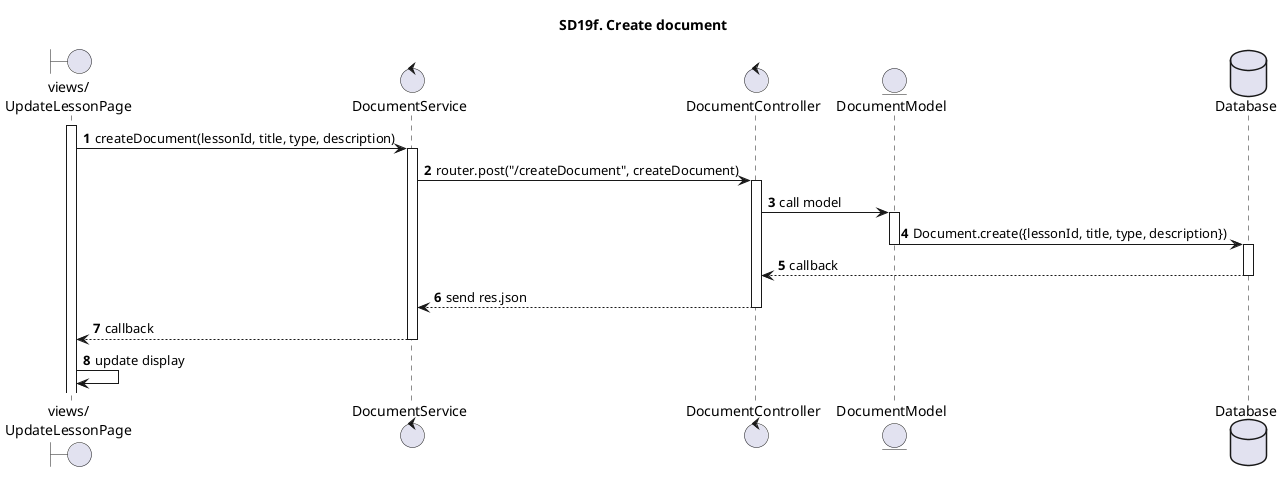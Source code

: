 @startuml SQ
autonumber
title SD19f. Create document
boundary "views/\nUpdateLessonPage" as UpdateLessonPage
control "DocumentService"
control "DocumentController"
entity "DocumentModel"
database "Database" as Database
activate UpdateLessonPage
UpdateLessonPage -> DocumentService: createDocument(lessonId, title, type, description)
activate DocumentService
DocumentService -> DocumentController: router.post("/createDocument", createDocument)
activate DocumentController
DocumentController -> DocumentModel: call model
activate DocumentModel
DocumentModel -> Database: Document.create({lessonId, title, type, description})
deactivate DocumentModel
activate Database
Database --> DocumentController: callback
deactivate Database
DocumentController --> DocumentService: send res.json
deactivate DocumentController
DocumentService --> UpdateLessonPage: callback
deactivate DocumentService
UpdateLessonPage -> UpdateLessonPage: update display

@enduml